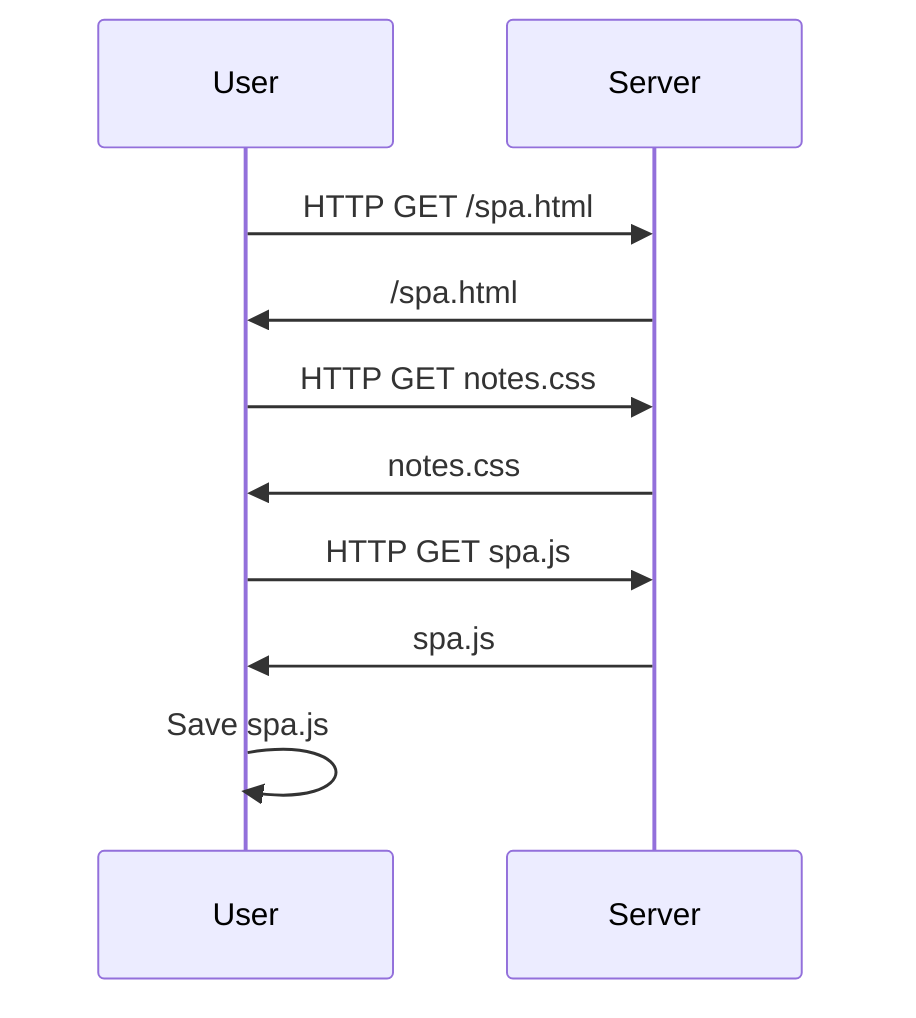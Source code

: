 sequenceDiagram
  participant User as User
  participant Server as Server

  User ->> Server: HTTP GET /spa.html
  Server ->> User: /spa.html
  User ->> Server: HTTP GET notes.css
  Server ->> User: notes.css
  User ->> Server: HTTP GET spa.js
  Server ->> User: spa.js
  User->>User: Save spa.js